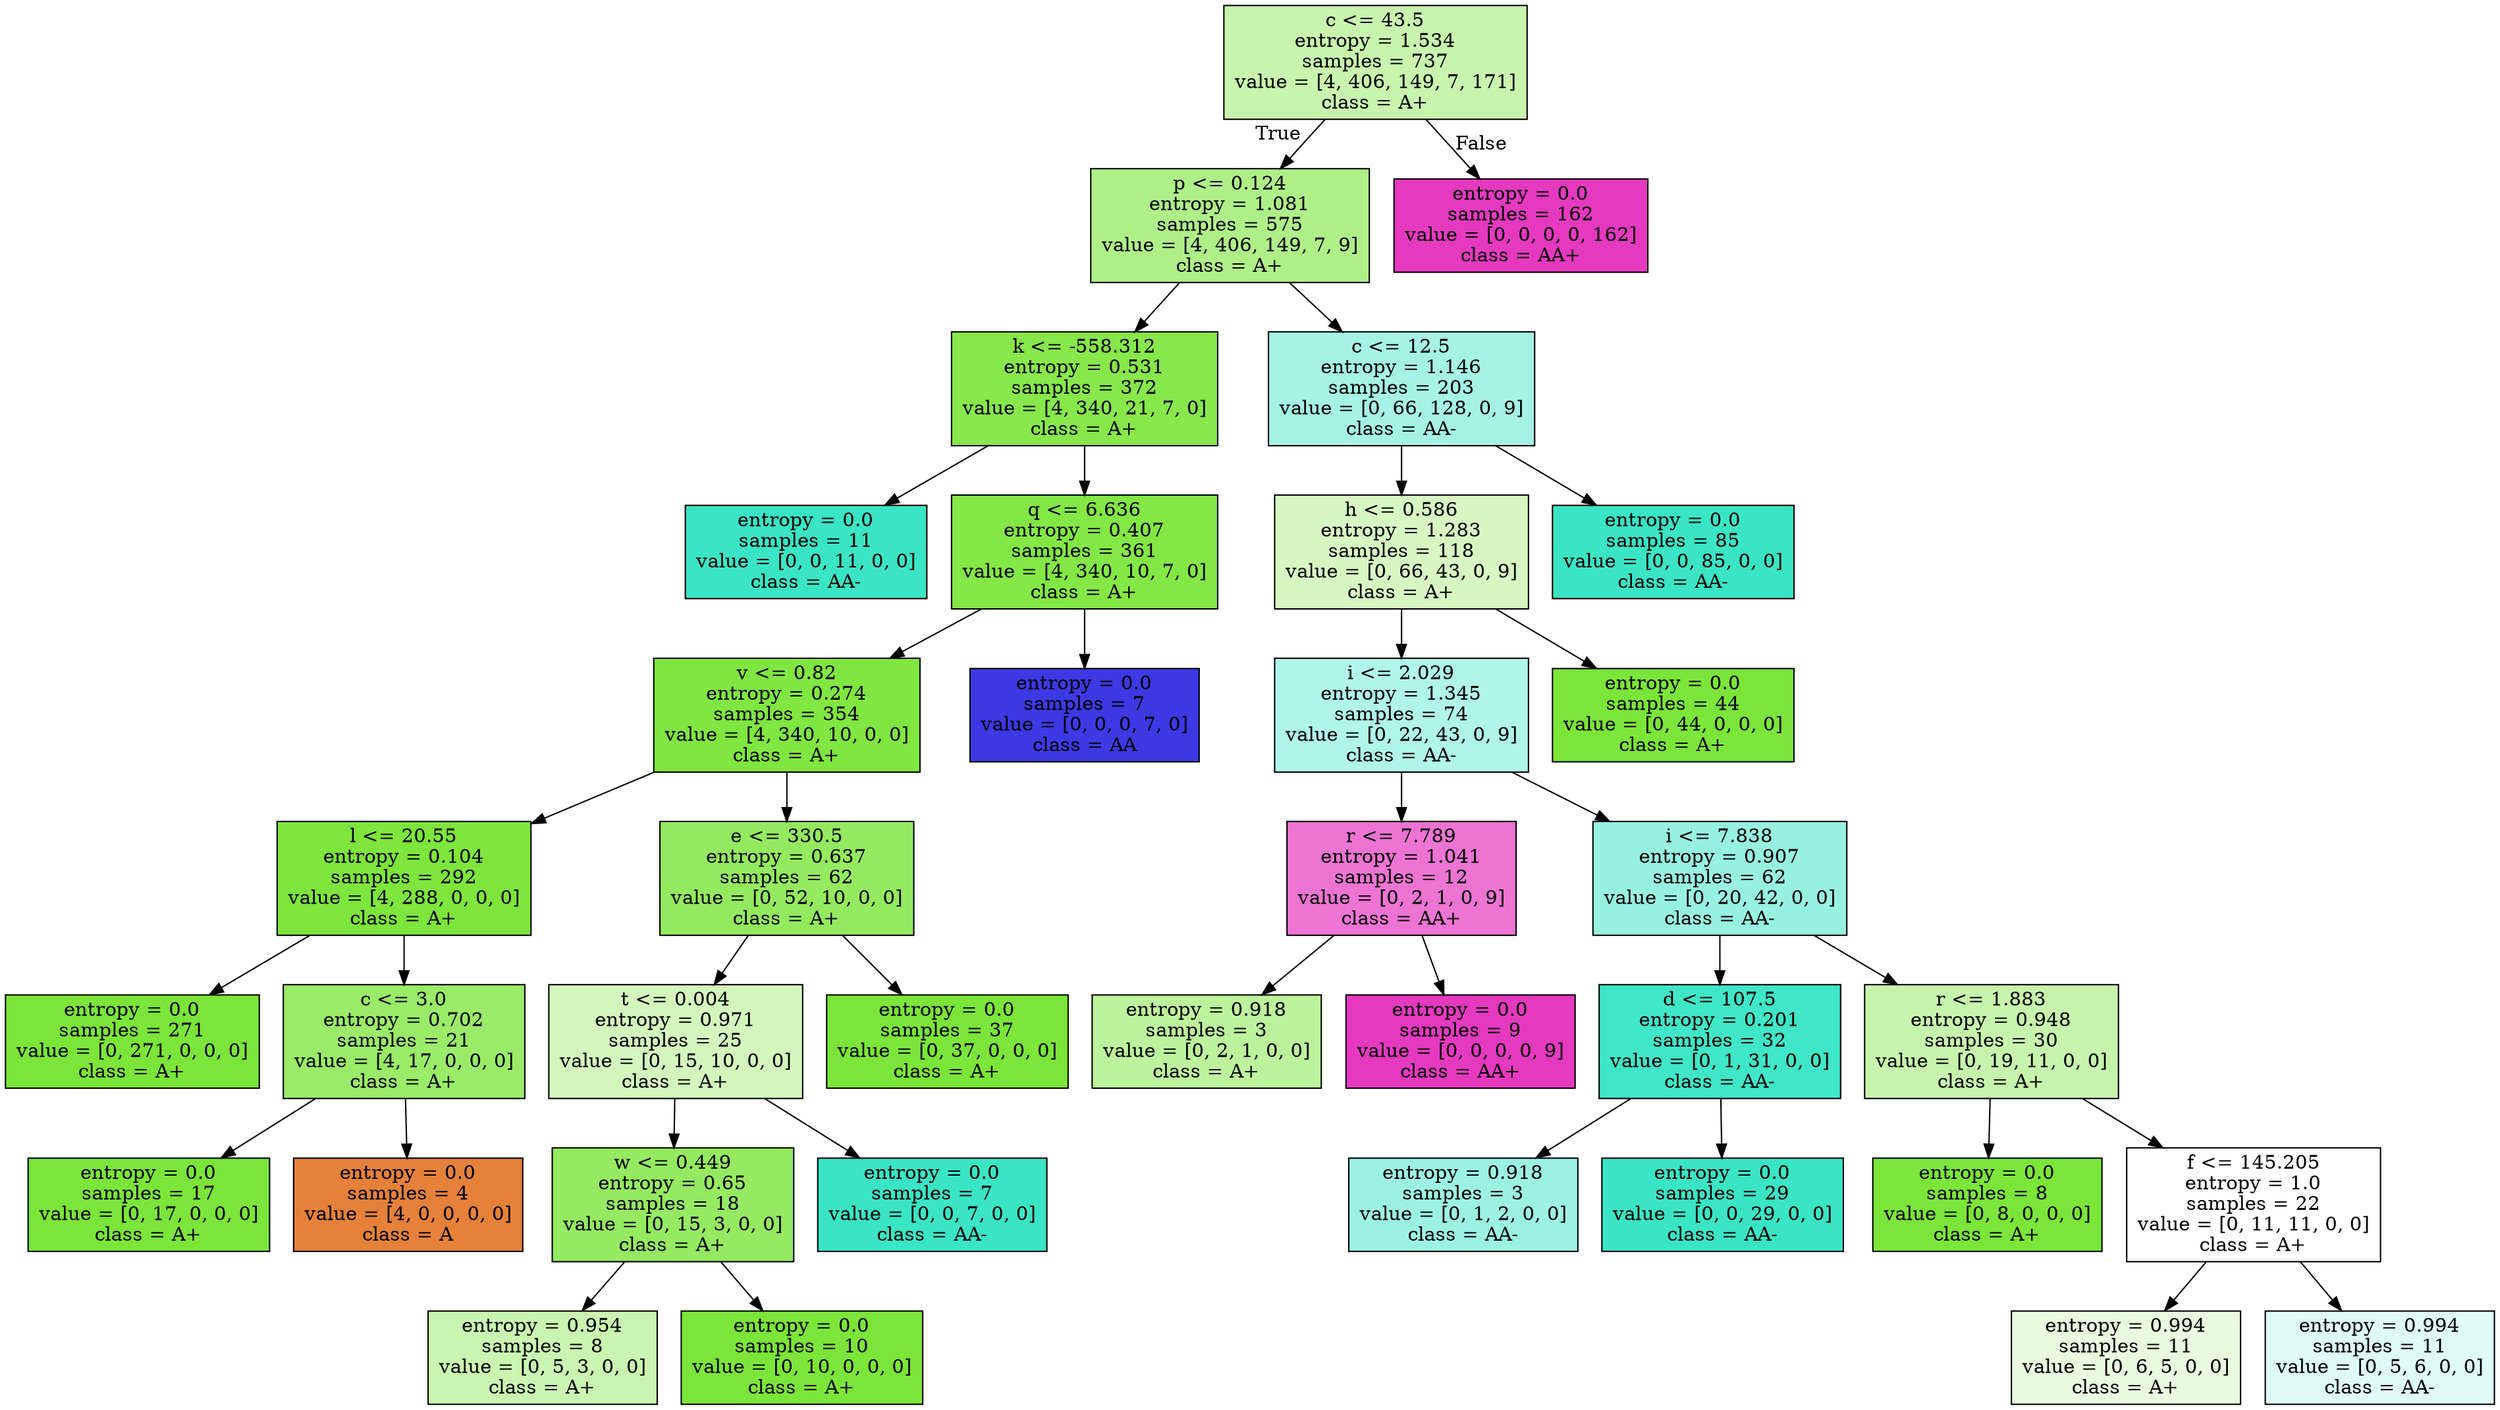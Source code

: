 digraph Tree {
node [shape=box, style="filled", color="black"] ;
0 [label="c <= 43.5\nentropy = 1.534\nsamples = 737\nvalue = [4, 406, 149, 7, 171]\nclass = A+", fillcolor="#c8f4ad"] ;
1 [label="p <= 0.124\nentropy = 1.081\nsamples = 575\nvalue = [4, 406, 149, 7, 9]\nclass = A+", fillcolor="#afef88"] ;
0 -> 1 [labeldistance=2.5, labelangle=45, headlabel="True"] ;
2 [label="k <= -558.312\nentropy = 0.531\nsamples = 372\nvalue = [4, 340, 21, 7, 0]\nclass = A+", fillcolor="#87e74b"] ;
1 -> 2 ;
3 [label="entropy = 0.0\nsamples = 11\nvalue = [0, 0, 11, 0, 0]\nclass = AA-", fillcolor="#39e5c5"] ;
2 -> 3 ;
4 [label="q <= 6.636\nentropy = 0.407\nsamples = 361\nvalue = [4, 340, 10, 7, 0]\nclass = A+", fillcolor="#83e745"] ;
2 -> 4 ;
5 [label="v <= 0.82\nentropy = 0.274\nsamples = 354\nvalue = [4, 340, 10, 0, 0]\nclass = A+", fillcolor="#80e641"] ;
4 -> 5 ;
6 [label="l <= 20.55\nentropy = 0.104\nsamples = 292\nvalue = [4, 288, 0, 0, 0]\nclass = A+", fillcolor="#7de53c"] ;
5 -> 6 ;
7 [label="entropy = 0.0\nsamples = 271\nvalue = [0, 271, 0, 0, 0]\nclass = A+", fillcolor="#7be539"] ;
6 -> 7 ;
8 [label="c <= 3.0\nentropy = 0.702\nsamples = 21\nvalue = [4, 17, 0, 0, 0]\nclass = A+", fillcolor="#9aeb68"] ;
6 -> 8 ;
9 [label="entropy = 0.0\nsamples = 17\nvalue = [0, 17, 0, 0, 0]\nclass = A+", fillcolor="#7be539"] ;
8 -> 9 ;
10 [label="entropy = 0.0\nsamples = 4\nvalue = [4, 0, 0, 0, 0]\nclass = A", fillcolor="#e58139"] ;
8 -> 10 ;
11 [label="e <= 330.5\nentropy = 0.637\nsamples = 62\nvalue = [0, 52, 10, 0, 0]\nclass = A+", fillcolor="#94ea5f"] ;
5 -> 11 ;
12 [label="t <= 0.004\nentropy = 0.971\nsamples = 25\nvalue = [0, 15, 10, 0, 0]\nclass = A+", fillcolor="#d3f6bd"] ;
11 -> 12 ;
13 [label="w <= 0.449\nentropy = 0.65\nsamples = 18\nvalue = [0, 15, 3, 0, 0]\nclass = A+", fillcolor="#95ea61"] ;
12 -> 13 ;
14 [label="entropy = 0.954\nsamples = 8\nvalue = [0, 5, 3, 0, 0]\nclass = A+", fillcolor="#caf5b0"] ;
13 -> 14 ;
15 [label="entropy = 0.0\nsamples = 10\nvalue = [0, 10, 0, 0, 0]\nclass = A+", fillcolor="#7be539"] ;
13 -> 15 ;
16 [label="entropy = 0.0\nsamples = 7\nvalue = [0, 0, 7, 0, 0]\nclass = AA-", fillcolor="#39e5c5"] ;
12 -> 16 ;
17 [label="entropy = 0.0\nsamples = 37\nvalue = [0, 37, 0, 0, 0]\nclass = A+", fillcolor="#7be539"] ;
11 -> 17 ;
18 [label="entropy = 0.0\nsamples = 7\nvalue = [0, 0, 0, 7, 0]\nclass = AA", fillcolor="#3c39e5"] ;
4 -> 18 ;
19 [label="c <= 12.5\nentropy = 1.146\nsamples = 203\nvalue = [0, 66, 128, 0, 9]\nclass = AA-", fillcolor="#a5f3e5"] ;
1 -> 19 ;
20 [label="h <= 0.586\nentropy = 1.283\nsamples = 118\nvalue = [0, 66, 43, 0, 9]\nclass = A+", fillcolor="#d7f7c2"] ;
19 -> 20 ;
21 [label="i <= 2.029\nentropy = 1.345\nsamples = 74\nvalue = [0, 22, 43, 0, 9]\nclass = AA-", fillcolor="#aff5e8"] ;
20 -> 21 ;
22 [label="r <= 7.789\nentropy = 1.041\nsamples = 12\nvalue = [0, 2, 1, 0, 9]\nclass = AA+", fillcolor="#ed74d3"] ;
21 -> 22 ;
23 [label="entropy = 0.918\nsamples = 3\nvalue = [0, 2, 1, 0, 0]\nclass = A+", fillcolor="#bdf29c"] ;
22 -> 23 ;
24 [label="entropy = 0.0\nsamples = 9\nvalue = [0, 0, 0, 0, 9]\nclass = AA+", fillcolor="#e539c0"] ;
22 -> 24 ;
25 [label="i <= 7.838\nentropy = 0.907\nsamples = 62\nvalue = [0, 20, 42, 0, 0]\nclass = AA-", fillcolor="#97f1e1"] ;
21 -> 25 ;
26 [label="d <= 107.5\nentropy = 0.201\nsamples = 32\nvalue = [0, 1, 31, 0, 0]\nclass = AA-", fillcolor="#3fe6c7"] ;
25 -> 26 ;
27 [label="entropy = 0.918\nsamples = 3\nvalue = [0, 1, 2, 0, 0]\nclass = AA-", fillcolor="#9cf2e2"] ;
26 -> 27 ;
28 [label="entropy = 0.0\nsamples = 29\nvalue = [0, 0, 29, 0, 0]\nclass = AA-", fillcolor="#39e5c5"] ;
26 -> 28 ;
29 [label="r <= 1.883\nentropy = 0.948\nsamples = 30\nvalue = [0, 19, 11, 0, 0]\nclass = A+", fillcolor="#c7f4ac"] ;
25 -> 29 ;
30 [label="entropy = 0.0\nsamples = 8\nvalue = [0, 8, 0, 0, 0]\nclass = A+", fillcolor="#7be539"] ;
29 -> 30 ;
31 [label="f <= 145.205\nentropy = 1.0\nsamples = 22\nvalue = [0, 11, 11, 0, 0]\nclass = A+", fillcolor="#ffffff"] ;
29 -> 31 ;
32 [label="entropy = 0.994\nsamples = 11\nvalue = [0, 6, 5, 0, 0]\nclass = A+", fillcolor="#e9fbde"] ;
31 -> 32 ;
33 [label="entropy = 0.994\nsamples = 11\nvalue = [0, 5, 6, 0, 0]\nclass = AA-", fillcolor="#defbf5"] ;
31 -> 33 ;
34 [label="entropy = 0.0\nsamples = 44\nvalue = [0, 44, 0, 0, 0]\nclass = A+", fillcolor="#7be539"] ;
20 -> 34 ;
35 [label="entropy = 0.0\nsamples = 85\nvalue = [0, 0, 85, 0, 0]\nclass = AA-", fillcolor="#39e5c5"] ;
19 -> 35 ;
36 [label="entropy = 0.0\nsamples = 162\nvalue = [0, 0, 0, 0, 162]\nclass = AA+", fillcolor="#e539c0"] ;
0 -> 36 [labeldistance=2.5, labelangle=-45, headlabel="False"] ;
}